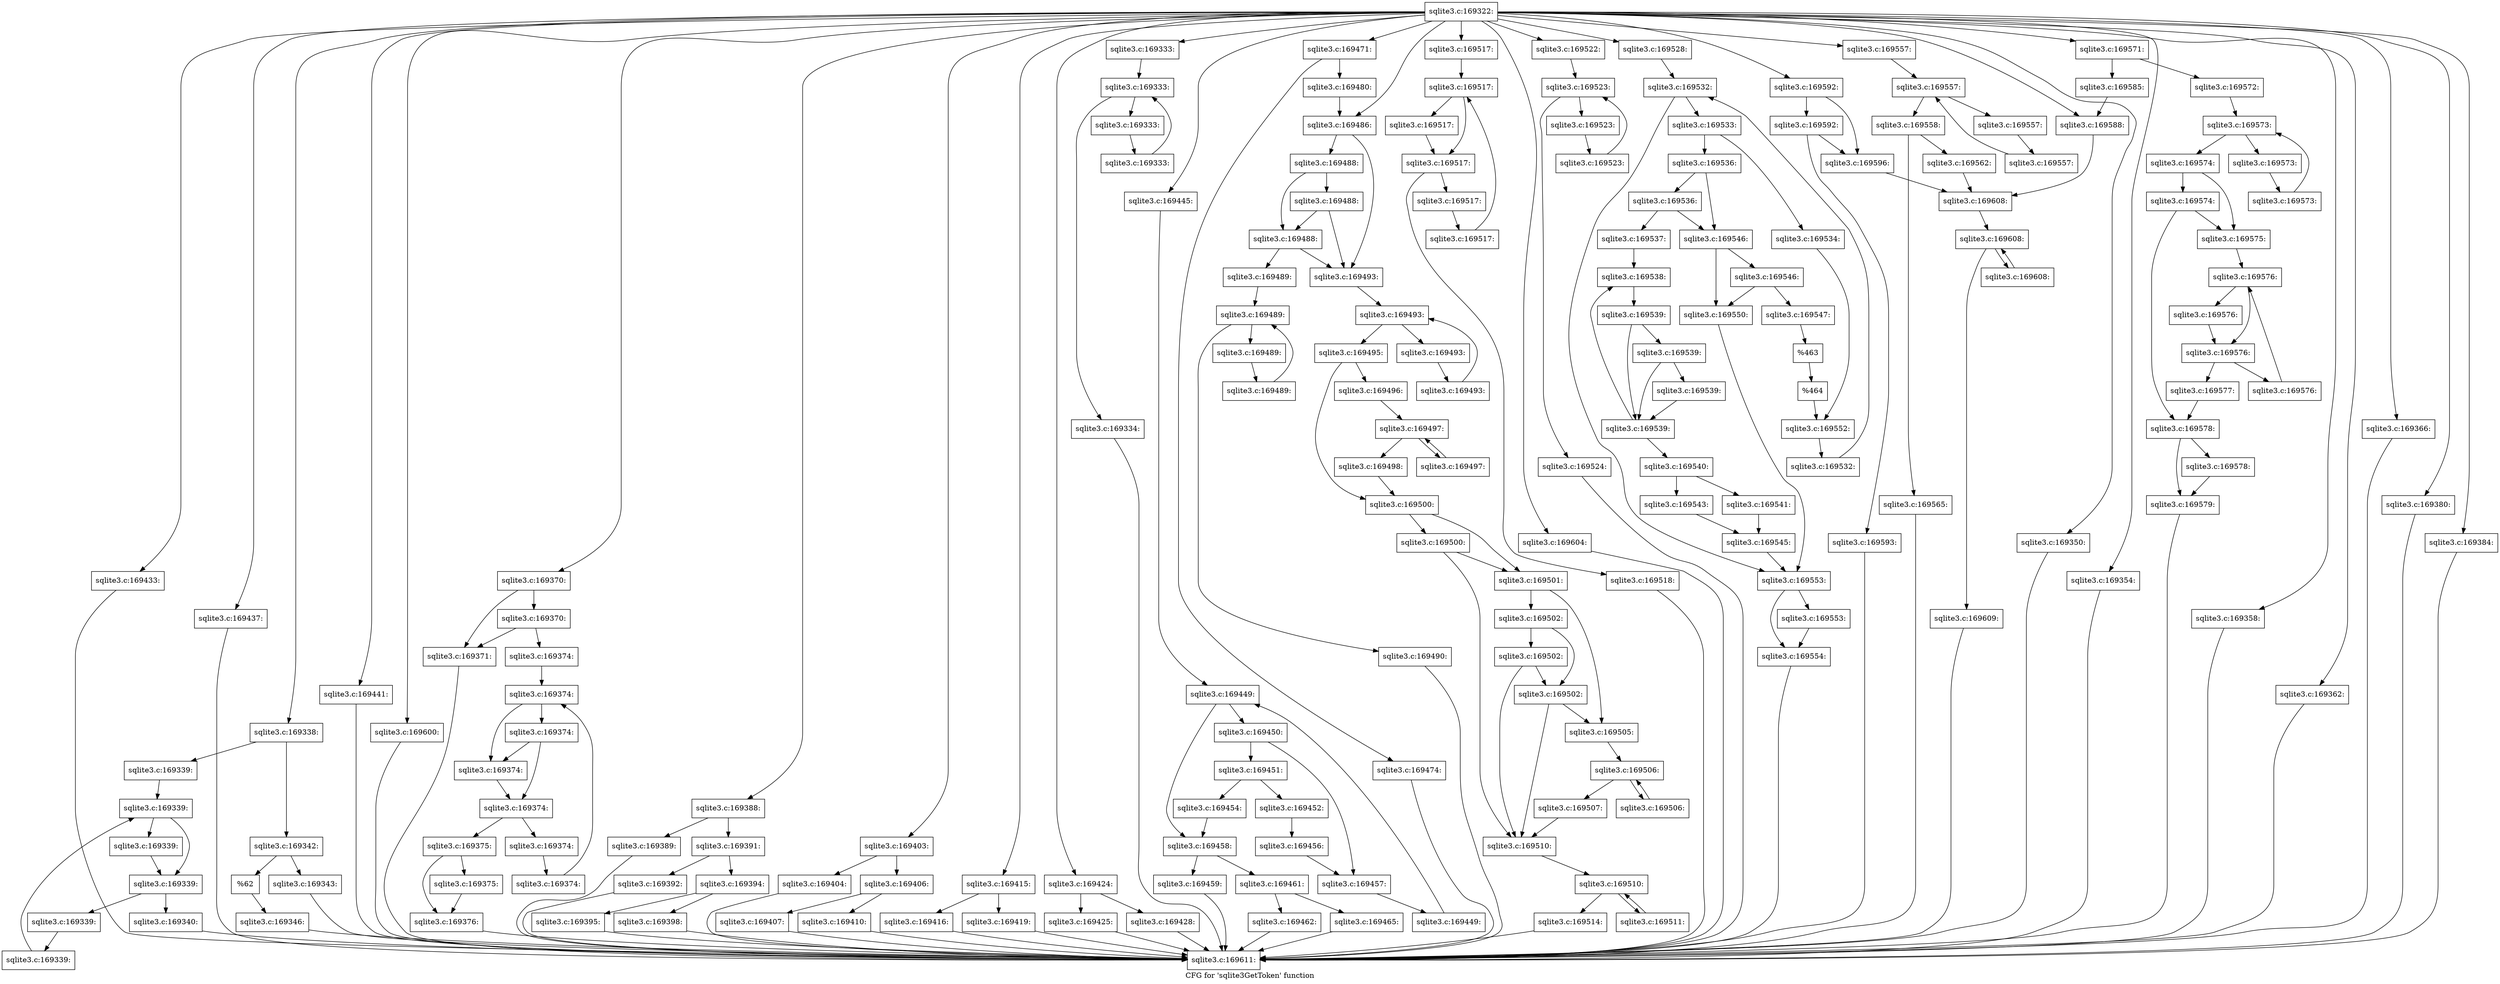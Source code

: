 digraph "CFG for 'sqlite3GetToken' function" {
	label="CFG for 'sqlite3GetToken' function";

	Node0x55c0f857fbb0 [shape=record,label="{sqlite3.c:169322:}"];
	Node0x55c0f857fbb0 -> Node0x55c0f68c8600;
	Node0x55c0f857fbb0 -> Node0x55c0f8596690;
	Node0x55c0f857fbb0 -> Node0x55c0f8597ad0;
	Node0x55c0f857fbb0 -> Node0x55c0f859a9c0;
	Node0x55c0f857fbb0 -> Node0x55c0f859ae00;
	Node0x55c0f857fbb0 -> Node0x55c0f859b240;
	Node0x55c0f857fbb0 -> Node0x55c0f859b680;
	Node0x55c0f857fbb0 -> Node0x55c0f859bac0;
	Node0x55c0f857fbb0 -> Node0x55c0f859bf00;
	Node0x55c0f857fbb0 -> Node0x55c0f859f1f0;
	Node0x55c0f857fbb0 -> Node0x55c0f859f630;
	Node0x55c0f857fbb0 -> Node0x55c0f859ff10;
	Node0x55c0f857fbb0 -> Node0x55c0f85a0910;
	Node0x55c0f857fbb0 -> Node0x55c0f85a1b60;
	Node0x55c0f857fbb0 -> Node0x55c0f85a3ef0;
	Node0x55c0f857fbb0 -> Node0x55c0f85a4d50;
	Node0x55c0f857fbb0 -> Node0x55c0f85a5e40;
	Node0x55c0f857fbb0 -> Node0x55c0f85a6280;
	Node0x55c0f857fbb0 -> Node0x55c0f85a66c0;
	Node0x55c0f857fbb0 -> Node0x55c0f85a8e80;
	Node0x55c0f857fbb0 -> Node0x55c0f85aaff0;
	Node0x55c0f857fbb0 -> Node0x55c0f85b4460;
	Node0x55c0f857fbb0 -> Node0x55c0f85b61a0;
	Node0x55c0f857fbb0 -> Node0x55c0f85b74b0;
	Node0x55c0f857fbb0 -> Node0x55c0f85bd210;
	Node0x55c0f857fbb0 -> Node0x55c0f68c8a50;
	Node0x55c0f857fbb0 -> Node0x55c0f85c3200;
	Node0x55c0f857fbb0 -> Node0x55c0f85c3550;
	Node0x55c0f857fbb0 -> Node0x55c0f85c4650;
	Node0x55c0f8596690 [shape=record,label="{sqlite3.c:169333:}"];
	Node0x55c0f8596690 -> Node0x55c0f8596930;
	Node0x55c0f8596930 [shape=record,label="{sqlite3.c:169333:}"];
	Node0x55c0f8596930 -> Node0x55c0f8596b50;
	Node0x55c0f8596930 -> Node0x55c0f8596780;
	Node0x55c0f8596b50 [shape=record,label="{sqlite3.c:169333:}"];
	Node0x55c0f8596b50 -> Node0x55c0f8596ac0;
	Node0x55c0f8596ac0 [shape=record,label="{sqlite3.c:169333:}"];
	Node0x55c0f8596ac0 -> Node0x55c0f8596930;
	Node0x55c0f8596780 [shape=record,label="{sqlite3.c:169334:}"];
	Node0x55c0f8596780 -> Node0x55c0f8592880;
	Node0x55c0f8597ad0 [shape=record,label="{sqlite3.c:169338:}"];
	Node0x55c0f8597ad0 -> Node0x55c0f8597c30;
	Node0x55c0f8597ad0 -> Node0x55c0f8597cd0;
	Node0x55c0f8597c30 [shape=record,label="{sqlite3.c:169339:}"];
	Node0x55c0f8597c30 -> Node0x55c0f85983d0;
	Node0x55c0f85983d0 [shape=record,label="{sqlite3.c:169339:}"];
	Node0x55c0f85983d0 -> Node0x55c0f8598650;
	Node0x55c0f85983d0 -> Node0x55c0f8598600;
	Node0x55c0f8598650 [shape=record,label="{sqlite3.c:169339:}"];
	Node0x55c0f8598650 -> Node0x55c0f8598600;
	Node0x55c0f8598600 [shape=record,label="{sqlite3.c:169339:}"];
	Node0x55c0f8598600 -> Node0x55c0f8598580;
	Node0x55c0f8598600 -> Node0x55c0f8598220;
	Node0x55c0f8598580 [shape=record,label="{sqlite3.c:169339:}"];
	Node0x55c0f8598580 -> Node0x55c0f85984f0;
	Node0x55c0f85984f0 [shape=record,label="{sqlite3.c:169339:}"];
	Node0x55c0f85984f0 -> Node0x55c0f85983d0;
	Node0x55c0f8598220 [shape=record,label="{sqlite3.c:169340:}"];
	Node0x55c0f8598220 -> Node0x55c0f8592880;
	Node0x55c0f8597cd0 [shape=record,label="{sqlite3.c:169342:}"];
	Node0x55c0f8597cd0 -> Node0x55c0f8599850;
	Node0x55c0f8597cd0 -> Node0x55c0f85998a0;
	Node0x55c0f8599850 [shape=record,label="{sqlite3.c:169343:}"];
	Node0x55c0f8599850 -> Node0x55c0f8592880;
	Node0x55c0f85998a0 [shape=record,label="{%62}"];
	Node0x55c0f85998a0 -> Node0x55c0f8597c80;
	Node0x55c0f8597c80 [shape=record,label="{sqlite3.c:169346:}"];
	Node0x55c0f8597c80 -> Node0x55c0f8592880;
	Node0x55c0f859a9c0 [shape=record,label="{sqlite3.c:169350:}"];
	Node0x55c0f859a9c0 -> Node0x55c0f8592880;
	Node0x55c0f859ae00 [shape=record,label="{sqlite3.c:169354:}"];
	Node0x55c0f859ae00 -> Node0x55c0f8592880;
	Node0x55c0f859b240 [shape=record,label="{sqlite3.c:169358:}"];
	Node0x55c0f859b240 -> Node0x55c0f8592880;
	Node0x55c0f859b680 [shape=record,label="{sqlite3.c:169362:}"];
	Node0x55c0f859b680 -> Node0x55c0f8592880;
	Node0x55c0f859bac0 [shape=record,label="{sqlite3.c:169366:}"];
	Node0x55c0f859bac0 -> Node0x55c0f8592880;
	Node0x55c0f859bf00 [shape=record,label="{sqlite3.c:169370:}"];
	Node0x55c0f859bf00 -> Node0x55c0f859c060;
	Node0x55c0f859bf00 -> Node0x55c0f859c100;
	Node0x55c0f859c100 [shape=record,label="{sqlite3.c:169370:}"];
	Node0x55c0f859c100 -> Node0x55c0f859c060;
	Node0x55c0f859c100 -> Node0x55c0f859c0b0;
	Node0x55c0f859c060 [shape=record,label="{sqlite3.c:169371:}"];
	Node0x55c0f859c060 -> Node0x55c0f8592880;
	Node0x55c0f859c0b0 [shape=record,label="{sqlite3.c:169374:}"];
	Node0x55c0f859c0b0 -> Node0x55c0f859d2d0;
	Node0x55c0f859d2d0 [shape=record,label="{sqlite3.c:169374:}"];
	Node0x55c0f859d2d0 -> Node0x55c0f859d5c0;
	Node0x55c0f859d2d0 -> Node0x55c0f859d610;
	Node0x55c0f859d610 [shape=record,label="{sqlite3.c:169374:}"];
	Node0x55c0f859d610 -> Node0x55c0f859d5c0;
	Node0x55c0f859d610 -> Node0x55c0f859d570;
	Node0x55c0f859d5c0 [shape=record,label="{sqlite3.c:169374:}"];
	Node0x55c0f859d5c0 -> Node0x55c0f859d570;
	Node0x55c0f859d570 [shape=record,label="{sqlite3.c:169374:}"];
	Node0x55c0f859d570 -> Node0x55c0f859d4f0;
	Node0x55c0f859d570 -> Node0x55c0f859cdb0;
	Node0x55c0f859d4f0 [shape=record,label="{sqlite3.c:169374:}"];
	Node0x55c0f859d4f0 -> Node0x55c0f859d460;
	Node0x55c0f859d460 [shape=record,label="{sqlite3.c:169374:}"];
	Node0x55c0f859d460 -> Node0x55c0f859d2d0;
	Node0x55c0f859cdb0 [shape=record,label="{sqlite3.c:169375:}"];
	Node0x55c0f859cdb0 -> Node0x55c0f859e990;
	Node0x55c0f859cdb0 -> Node0x55c0f859e9e0;
	Node0x55c0f859e990 [shape=record,label="{sqlite3.c:169375:}"];
	Node0x55c0f859e990 -> Node0x55c0f859e9e0;
	Node0x55c0f859e9e0 [shape=record,label="{sqlite3.c:169376:}"];
	Node0x55c0f859e9e0 -> Node0x55c0f8592880;
	Node0x55c0f859f1f0 [shape=record,label="{sqlite3.c:169380:}"];
	Node0x55c0f859f1f0 -> Node0x55c0f8592880;
	Node0x55c0f859f630 [shape=record,label="{sqlite3.c:169384:}"];
	Node0x55c0f859f630 -> Node0x55c0f8592880;
	Node0x55c0f859ff10 [shape=record,label="{sqlite3.c:169388:}"];
	Node0x55c0f859ff10 -> Node0x55c0f85a08c0;
	Node0x55c0f859ff10 -> Node0x55c0f85a0960;
	Node0x55c0f85a08c0 [shape=record,label="{sqlite3.c:169389:}"];
	Node0x55c0f85a08c0 -> Node0x55c0f8592880;
	Node0x55c0f85a0960 [shape=record,label="{sqlite3.c:169391:}"];
	Node0x55c0f85a0960 -> Node0x55c0f85a1350;
	Node0x55c0f85a0960 -> Node0x55c0f85a13f0;
	Node0x55c0f85a1350 [shape=record,label="{sqlite3.c:169392:}"];
	Node0x55c0f85a1350 -> Node0x55c0f8592880;
	Node0x55c0f85a13f0 [shape=record,label="{sqlite3.c:169394:}"];
	Node0x55c0f85a13f0 -> Node0x55c0f85a1b10;
	Node0x55c0f85a13f0 -> Node0x55c0f85a1bb0;
	Node0x55c0f85a1b10 [shape=record,label="{sqlite3.c:169395:}"];
	Node0x55c0f85a1b10 -> Node0x55c0f8592880;
	Node0x55c0f85a1bb0 [shape=record,label="{sqlite3.c:169398:}"];
	Node0x55c0f85a1bb0 -> Node0x55c0f8592880;
	Node0x55c0f85a0910 [shape=record,label="{sqlite3.c:169403:}"];
	Node0x55c0f85a0910 -> Node0x55c0f85a13a0;
	Node0x55c0f85a0910 -> Node0x55c0f85a2820;
	Node0x55c0f85a13a0 [shape=record,label="{sqlite3.c:169404:}"];
	Node0x55c0f85a13a0 -> Node0x55c0f8592880;
	Node0x55c0f85a2820 [shape=record,label="{sqlite3.c:169406:}"];
	Node0x55c0f85a2820 -> Node0x55c0f85a3210;
	Node0x55c0f85a2820 -> Node0x55c0f85a32b0;
	Node0x55c0f85a3210 [shape=record,label="{sqlite3.c:169407:}"];
	Node0x55c0f85a3210 -> Node0x55c0f8592880;
	Node0x55c0f85a32b0 [shape=record,label="{sqlite3.c:169410:}"];
	Node0x55c0f85a32b0 -> Node0x55c0f8592880;
	Node0x55c0f85a1b60 [shape=record,label="{sqlite3.c:169415:}"];
	Node0x55c0f85a1b60 -> Node0x55c0f85a3260;
	Node0x55c0f85a1b60 -> Node0x55c0f85a3f40;
	Node0x55c0f85a3260 [shape=record,label="{sqlite3.c:169416:}"];
	Node0x55c0f85a3260 -> Node0x55c0f8592880;
	Node0x55c0f85a3f40 [shape=record,label="{sqlite3.c:169419:}"];
	Node0x55c0f85a3f40 -> Node0x55c0f8592880;
	Node0x55c0f85a3ef0 [shape=record,label="{sqlite3.c:169424:}"];
	Node0x55c0f85a3ef0 -> Node0x55c0f85a4d00;
	Node0x55c0f85a3ef0 -> Node0x55c0f85a4da0;
	Node0x55c0f85a4d00 [shape=record,label="{sqlite3.c:169425:}"];
	Node0x55c0f85a4d00 -> Node0x55c0f8592880;
	Node0x55c0f85a4da0 [shape=record,label="{sqlite3.c:169428:}"];
	Node0x55c0f85a4da0 -> Node0x55c0f8592880;
	Node0x55c0f85a4d50 [shape=record,label="{sqlite3.c:169433:}"];
	Node0x55c0f85a4d50 -> Node0x55c0f8592880;
	Node0x55c0f85a5e40 [shape=record,label="{sqlite3.c:169437:}"];
	Node0x55c0f85a5e40 -> Node0x55c0f8592880;
	Node0x55c0f85a6280 [shape=record,label="{sqlite3.c:169441:}"];
	Node0x55c0f85a6280 -> Node0x55c0f8592880;
	Node0x55c0f85a66c0 [shape=record,label="{sqlite3.c:169445:}"];
	Node0x55c0f85a66c0 -> Node0x55c0f85a6f30;
	Node0x55c0f85a6f30 [shape=record,label="{sqlite3.c:169449:}"];
	Node0x55c0f85a6f30 -> Node0x55c0f85a7150;
	Node0x55c0f85a6f30 -> Node0x55c0f85a6d80;
	Node0x55c0f85a7150 [shape=record,label="{sqlite3.c:169450:}"];
	Node0x55c0f85a7150 -> Node0x55c0f85a7910;
	Node0x55c0f85a7150 -> Node0x55c0f85a7960;
	Node0x55c0f85a7910 [shape=record,label="{sqlite3.c:169451:}"];
	Node0x55c0f85a7910 -> Node0x55c0f85a7d70;
	Node0x55c0f85a7910 -> Node0x55c0f85a7e10;
	Node0x55c0f85a7d70 [shape=record,label="{sqlite3.c:169452:}"];
	Node0x55c0f85a7d70 -> Node0x55c0f85a7dc0;
	Node0x55c0f85a7e10 [shape=record,label="{sqlite3.c:169454:}"];
	Node0x55c0f85a7e10 -> Node0x55c0f85a6d80;
	Node0x55c0f85a7dc0 [shape=record,label="{sqlite3.c:169456:}"];
	Node0x55c0f85a7dc0 -> Node0x55c0f85a7960;
	Node0x55c0f85a7960 [shape=record,label="{sqlite3.c:169457:}"];
	Node0x55c0f85a7960 -> Node0x55c0f85a70c0;
	Node0x55c0f85a70c0 [shape=record,label="{sqlite3.c:169449:}"];
	Node0x55c0f85a70c0 -> Node0x55c0f85a6f30;
	Node0x55c0f85a6d80 [shape=record,label="{sqlite3.c:169458:}"];
	Node0x55c0f85a6d80 -> Node0x55c0f85a8e30;
	Node0x55c0f85a6d80 -> Node0x55c0f85a8ed0;
	Node0x55c0f85a8e30 [shape=record,label="{sqlite3.c:169459:}"];
	Node0x55c0f85a8e30 -> Node0x55c0f8592880;
	Node0x55c0f85a8ed0 [shape=record,label="{sqlite3.c:169461:}"];
	Node0x55c0f85a8ed0 -> Node0x55c0f85a96e0;
	Node0x55c0f85a8ed0 -> Node0x55c0f85a9780;
	Node0x55c0f85a96e0 [shape=record,label="{sqlite3.c:169462:}"];
	Node0x55c0f85a96e0 -> Node0x55c0f8592880;
	Node0x55c0f85a9780 [shape=record,label="{sqlite3.c:169465:}"];
	Node0x55c0f85a9780 -> Node0x55c0f8592880;
	Node0x55c0f85a8e80 [shape=record,label="{sqlite3.c:169471:}"];
	Node0x55c0f85a8e80 -> Node0x55c0f85aa590;
	Node0x55c0f85a8e80 -> Node0x55c0f85a9730;
	Node0x55c0f85a9730 [shape=record,label="{sqlite3.c:169474:}"];
	Node0x55c0f85a9730 -> Node0x55c0f8592880;
	Node0x55c0f85aa590 [shape=record,label="{sqlite3.c:169480:}"];
	Node0x55c0f85aa590 -> Node0x55c0f85aaff0;
	Node0x55c0f85aaff0 [shape=record,label="{sqlite3.c:169486:}"];
	Node0x55c0f85aaff0 -> Node0x55c0f85ab4a0;
	Node0x55c0f85aaff0 -> Node0x55c0f85ab3d0;
	Node0x55c0f85ab4a0 [shape=record,label="{sqlite3.c:169488:}"];
	Node0x55c0f85ab4a0 -> Node0x55c0f85ab420;
	Node0x55c0f85ab4a0 -> Node0x55c0f85ab980;
	Node0x55c0f85ab980 [shape=record,label="{sqlite3.c:169488:}"];
	Node0x55c0f85ab980 -> Node0x55c0f85ab420;
	Node0x55c0f85ab980 -> Node0x55c0f85ab3d0;
	Node0x55c0f85ab420 [shape=record,label="{sqlite3.c:169488:}"];
	Node0x55c0f85ab420 -> Node0x55c0f85ab380;
	Node0x55c0f85ab420 -> Node0x55c0f85ab3d0;
	Node0x55c0f85ab380 [shape=record,label="{sqlite3.c:169489:}"];
	Node0x55c0f85ab380 -> Node0x55c0f85ac950;
	Node0x55c0f85ac950 [shape=record,label="{sqlite3.c:169489:}"];
	Node0x55c0f85ac950 -> Node0x55c0f85acb70;
	Node0x55c0f85ac950 -> Node0x55c0f85ac7a0;
	Node0x55c0f85acb70 [shape=record,label="{sqlite3.c:169489:}"];
	Node0x55c0f85acb70 -> Node0x55c0f85acae0;
	Node0x55c0f85acae0 [shape=record,label="{sqlite3.c:169489:}"];
	Node0x55c0f85acae0 -> Node0x55c0f85ac950;
	Node0x55c0f85ac7a0 [shape=record,label="{sqlite3.c:169490:}"];
	Node0x55c0f85ac7a0 -> Node0x55c0f8592880;
	Node0x55c0f85ab3d0 [shape=record,label="{sqlite3.c:169493:}"];
	Node0x55c0f85ab3d0 -> Node0x55c0f85ada10;
	Node0x55c0f85ada10 [shape=record,label="{sqlite3.c:169493:}"];
	Node0x55c0f85ada10 -> Node0x55c0f85adc30;
	Node0x55c0f85ada10 -> Node0x55c0f85ad860;
	Node0x55c0f85adc30 [shape=record,label="{sqlite3.c:169493:}"];
	Node0x55c0f85adc30 -> Node0x55c0f85adba0;
	Node0x55c0f85adba0 [shape=record,label="{sqlite3.c:169493:}"];
	Node0x55c0f85adba0 -> Node0x55c0f85ada10;
	Node0x55c0f85ad860 [shape=record,label="{sqlite3.c:169495:}"];
	Node0x55c0f85ad860 -> Node0x55c0f85ae7a0;
	Node0x55c0f85ad860 -> Node0x55c0f85ae7f0;
	Node0x55c0f85ae7a0 [shape=record,label="{sqlite3.c:169496:}"];
	Node0x55c0f85ae7a0 -> Node0x55c0f85aef30;
	Node0x55c0f85aef30 [shape=record,label="{sqlite3.c:169497:}"];
	Node0x55c0f85aef30 -> Node0x55c0f85af6a0;
	Node0x55c0f85aef30 -> Node0x55c0f85af090;
	Node0x55c0f85af6a0 [shape=record,label="{sqlite3.c:169497:}"];
	Node0x55c0f85af6a0 -> Node0x55c0f85aef30;
	Node0x55c0f85af090 [shape=record,label="{sqlite3.c:169498:}"];
	Node0x55c0f85af090 -> Node0x55c0f85ae7f0;
	Node0x55c0f85ae7f0 [shape=record,label="{sqlite3.c:169500:}"];
	Node0x55c0f85ae7f0 -> Node0x55c0f85afe70;
	Node0x55c0f85ae7f0 -> Node0x55c0f85afef0;
	Node0x55c0f85afef0 [shape=record,label="{sqlite3.c:169500:}"];
	Node0x55c0f85afef0 -> Node0x55c0f85afe70;
	Node0x55c0f85afef0 -> Node0x55c0f85afe20;
	Node0x55c0f85afe70 [shape=record,label="{sqlite3.c:169501:}"];
	Node0x55c0f85afe70 -> Node0x55c0f85afdd0;
	Node0x55c0f85afe70 -> Node0x55c0f85b0980;
	Node0x55c0f85b0980 [shape=record,label="{sqlite3.c:169502:}"];
	Node0x55c0f85b0980 -> Node0x55c0f85b1090;
	Node0x55c0f85b0980 -> Node0x55c0f85b1110;
	Node0x55c0f85b1110 [shape=record,label="{sqlite3.c:169502:}"];
	Node0x55c0f85b1110 -> Node0x55c0f85b1090;
	Node0x55c0f85b1110 -> Node0x55c0f85afe20;
	Node0x55c0f85b1090 [shape=record,label="{sqlite3.c:169502:}"];
	Node0x55c0f85b1090 -> Node0x55c0f85afdd0;
	Node0x55c0f85b1090 -> Node0x55c0f85afe20;
	Node0x55c0f85afdd0 [shape=record,label="{sqlite3.c:169505:}"];
	Node0x55c0f85afdd0 -> Node0x55c0f85b26d0;
	Node0x55c0f85b26d0 [shape=record,label="{sqlite3.c:169506:}"];
	Node0x55c0f85b26d0 -> Node0x55c0f85b2e40;
	Node0x55c0f85b26d0 -> Node0x55c0f85b2830;
	Node0x55c0f85b2e40 [shape=record,label="{sqlite3.c:169506:}"];
	Node0x55c0f85b2e40 -> Node0x55c0f85b26d0;
	Node0x55c0f85b2830 [shape=record,label="{sqlite3.c:169507:}"];
	Node0x55c0f85b2830 -> Node0x55c0f85afe20;
	Node0x55c0f85afe20 [shape=record,label="{sqlite3.c:169510:}"];
	Node0x55c0f85afe20 -> Node0x55c0f85b3530;
	Node0x55c0f85b3530 [shape=record,label="{sqlite3.c:169510:}"];
	Node0x55c0f85b3530 -> Node0x55c0f85b3d10;
	Node0x55c0f85b3530 -> Node0x55c0f85b3690;
	Node0x55c0f85b3d10 [shape=record,label="{sqlite3.c:169511:}"];
	Node0x55c0f85b3d10 -> Node0x55c0f85b3530;
	Node0x55c0f85b3690 [shape=record,label="{sqlite3.c:169514:}"];
	Node0x55c0f85b3690 -> Node0x55c0f8592880;
	Node0x55c0f85b4460 [shape=record,label="{sqlite3.c:169517:}"];
	Node0x55c0f85b4460 -> Node0x55c0f85b4a70;
	Node0x55c0f85b4a70 [shape=record,label="{sqlite3.c:169517:}"];
	Node0x55c0f85b4a70 -> Node0x55c0f85b4d60;
	Node0x55c0f85b4a70 -> Node0x55c0f85b4d10;
	Node0x55c0f85b4d60 [shape=record,label="{sqlite3.c:169517:}"];
	Node0x55c0f85b4d60 -> Node0x55c0f85b4d10;
	Node0x55c0f85b4d10 [shape=record,label="{sqlite3.c:169517:}"];
	Node0x55c0f85b4d10 -> Node0x55c0f85b4c90;
	Node0x55c0f85b4d10 -> Node0x55c0f85b4550;
	Node0x55c0f85b4c90 [shape=record,label="{sqlite3.c:169517:}"];
	Node0x55c0f85b4c90 -> Node0x55c0f85b4c00;
	Node0x55c0f85b4c00 [shape=record,label="{sqlite3.c:169517:}"];
	Node0x55c0f85b4c00 -> Node0x55c0f85b4a70;
	Node0x55c0f85b4550 [shape=record,label="{sqlite3.c:169518:}"];
	Node0x55c0f85b4550 -> Node0x55c0f8592880;
	Node0x55c0f85b61a0 [shape=record,label="{sqlite3.c:169522:}"];
	Node0x55c0f85b61a0 -> Node0x55c0f85b6600;
	Node0x55c0f85b6600 [shape=record,label="{sqlite3.c:169523:}"];
	Node0x55c0f85b6600 -> Node0x55c0f85b6820;
	Node0x55c0f85b6600 -> Node0x55c0f85b6450;
	Node0x55c0f85b6820 [shape=record,label="{sqlite3.c:169523:}"];
	Node0x55c0f85b6820 -> Node0x55c0f85b6790;
	Node0x55c0f85b6790 [shape=record,label="{sqlite3.c:169523:}"];
	Node0x55c0f85b6790 -> Node0x55c0f85b6600;
	Node0x55c0f85b6450 [shape=record,label="{sqlite3.c:169524:}"];
	Node0x55c0f85b6450 -> Node0x55c0f8592880;
	Node0x55c0f85b74b0 [shape=record,label="{sqlite3.c:169528:}"];
	Node0x55c0f85b74b0 -> Node0x55c0f85b7cc0;
	Node0x55c0f85b7cc0 [shape=record,label="{sqlite3.c:169532:}"];
	Node0x55c0f85b7cc0 -> Node0x55c0f85b7ee0;
	Node0x55c0f85b7cc0 -> Node0x55c0f85b7b10;
	Node0x55c0f85b7ee0 [shape=record,label="{sqlite3.c:169533:}"];
	Node0x55c0f85b7ee0 -> Node0x55c0f85b86a0;
	Node0x55c0f85b7ee0 -> Node0x55c0f85b8740;
	Node0x55c0f85b86a0 [shape=record,label="{sqlite3.c:169534:}"];
	Node0x55c0f85b86a0 -> Node0x55c0f85b86f0;
	Node0x55c0f85b8740 [shape=record,label="{sqlite3.c:169536:}"];
	Node0x55c0f85b8740 -> Node0x55c0f85b90d0;
	Node0x55c0f85b8740 -> Node0x55c0f85b9080;
	Node0x55c0f85b90d0 [shape=record,label="{sqlite3.c:169536:}"];
	Node0x55c0f85b90d0 -> Node0x55c0f85b8fe0;
	Node0x55c0f85b90d0 -> Node0x55c0f85b9080;
	Node0x55c0f85b8fe0 [shape=record,label="{sqlite3.c:169537:}"];
	Node0x55c0f85b8fe0 -> Node0x55c0f85b9780;
	Node0x55c0f85b9780 [shape=record,label="{sqlite3.c:169538:}"];
	Node0x55c0f85b9780 -> Node0x55c0f85b9730;
	Node0x55c0f85b9730 [shape=record,label="{sqlite3.c:169539:}"];
	Node0x55c0f85b9730 -> Node0x55c0f85b9c70;
	Node0x55c0f85b9730 -> Node0x55c0f85b9bd0;
	Node0x55c0f85b9c70 [shape=record,label="{sqlite3.c:169539:}"];
	Node0x55c0f85b9c70 -> Node0x55c0f85b9bd0;
	Node0x55c0f85b9c70 -> Node0x55c0f85b9c20;
	Node0x55c0f85b9c20 [shape=record,label="{sqlite3.c:169539:}"];
	Node0x55c0f85b9c20 -> Node0x55c0f85b9bd0;
	Node0x55c0f85b9bd0 [shape=record,label="{sqlite3.c:169539:}"];
	Node0x55c0f85b9bd0 -> Node0x55c0f85b9780;
	Node0x55c0f85b9bd0 -> Node0x55c0f85b96e0;
	Node0x55c0f85b96e0 [shape=record,label="{sqlite3.c:169540:}"];
	Node0x55c0f85b96e0 -> Node0x55c0f85bad30;
	Node0x55c0f85b96e0 -> Node0x55c0f85badd0;
	Node0x55c0f85bad30 [shape=record,label="{sqlite3.c:169541:}"];
	Node0x55c0f85bad30 -> Node0x55c0f85bad80;
	Node0x55c0f85badd0 [shape=record,label="{sqlite3.c:169543:}"];
	Node0x55c0f85badd0 -> Node0x55c0f85bad80;
	Node0x55c0f85bad80 [shape=record,label="{sqlite3.c:169545:}"];
	Node0x55c0f85bad80 -> Node0x55c0f85b7b10;
	Node0x55c0f85b9080 [shape=record,label="{sqlite3.c:169546:}"];
	Node0x55c0f85b9080 -> Node0x55c0f85bb870;
	Node0x55c0f85b9080 -> Node0x55c0f85bb820;
	Node0x55c0f85bb870 [shape=record,label="{sqlite3.c:169546:}"];
	Node0x55c0f85bb870 -> Node0x55c0f85bb780;
	Node0x55c0f85bb870 -> Node0x55c0f85bb820;
	Node0x55c0f85bb780 [shape=record,label="{sqlite3.c:169547:}"];
	Node0x55c0f85bb780 -> Node0x55c0f85bb7d0;
	Node0x55c0f85bb820 [shape=record,label="{sqlite3.c:169550:}"];
	Node0x55c0f85bb820 -> Node0x55c0f85b7b10;
	Node0x55c0f85bb7d0 [shape=record,label="{%463}"];
	Node0x55c0f85bb7d0 -> Node0x55c0f85b9030;
	Node0x55c0f85b9030 [shape=record,label="{%464}"];
	Node0x55c0f85b9030 -> Node0x55c0f85b86f0;
	Node0x55c0f85b86f0 [shape=record,label="{sqlite3.c:169552:}"];
	Node0x55c0f85b86f0 -> Node0x55c0f85b7e50;
	Node0x55c0f85b7e50 [shape=record,label="{sqlite3.c:169532:}"];
	Node0x55c0f85b7e50 -> Node0x55c0f85b7cc0;
	Node0x55c0f85b7b10 [shape=record,label="{sqlite3.c:169553:}"];
	Node0x55c0f85b7b10 -> Node0x55c0f85bcb10;
	Node0x55c0f85b7b10 -> Node0x55c0f85bcb60;
	Node0x55c0f85bcb10 [shape=record,label="{sqlite3.c:169553:}"];
	Node0x55c0f85bcb10 -> Node0x55c0f85bcb60;
	Node0x55c0f85bcb60 [shape=record,label="{sqlite3.c:169554:}"];
	Node0x55c0f85bcb60 -> Node0x55c0f8592880;
	Node0x55c0f85bd210 [shape=record,label="{sqlite3.c:169557:}"];
	Node0x55c0f85bd210 -> Node0x55c0f85bd4b0;
	Node0x55c0f85bd4b0 [shape=record,label="{sqlite3.c:169557:}"];
	Node0x55c0f85bd4b0 -> Node0x55c0f85bd6d0;
	Node0x55c0f85bd4b0 -> Node0x55c0f85bd300;
	Node0x55c0f85bd6d0 [shape=record,label="{sqlite3.c:169557:}"];
	Node0x55c0f85bd6d0 -> Node0x55c0f85bd640;
	Node0x55c0f85bd640 [shape=record,label="{sqlite3.c:169557:}"];
	Node0x55c0f85bd640 -> Node0x55c0f85bd4b0;
	Node0x55c0f85bd300 [shape=record,label="{sqlite3.c:169558:}"];
	Node0x55c0f85bd300 -> Node0x55c0f85be270;
	Node0x55c0f85bd300 -> Node0x55c0f85be2c0;
	Node0x55c0f85be270 [shape=record,label="{sqlite3.c:169562:}"];
	Node0x55c0f85be270 -> Node0x55c0f8595fa0;
	Node0x55c0f85be2c0 [shape=record,label="{sqlite3.c:169565:}"];
	Node0x55c0f85be2c0 -> Node0x55c0f8592880;
	Node0x55c0f68c8a50 [shape=record,label="{sqlite3.c:169571:}"];
	Node0x55c0f68c8a50 -> Node0x55c0f85bf5d0;
	Node0x55c0f68c8a50 -> Node0x55c0f85bf9d0;
	Node0x55c0f85bf5d0 [shape=record,label="{sqlite3.c:169572:}"];
	Node0x55c0f85bf5d0 -> Node0x55c0f85c0060;
	Node0x55c0f85c0060 [shape=record,label="{sqlite3.c:169573:}"];
	Node0x55c0f85c0060 -> Node0x55c0f85c01a0;
	Node0x55c0f85c0060 -> Node0x55c0f85bfeb0;
	Node0x55c0f85c01a0 [shape=record,label="{sqlite3.c:169573:}"];
	Node0x55c0f85c01a0 -> Node0x55c0f85c0110;
	Node0x55c0f85c0110 [shape=record,label="{sqlite3.c:169573:}"];
	Node0x55c0f85c0110 -> Node0x55c0f85c0060;
	Node0x55c0f85bfeb0 [shape=record,label="{sqlite3.c:169574:}"];
	Node0x55c0f85bfeb0 -> Node0x55c0f85c0bc0;
	Node0x55c0f85bfeb0 -> Node0x55c0f85c0c60;
	Node0x55c0f85c0c60 [shape=record,label="{sqlite3.c:169574:}"];
	Node0x55c0f85c0c60 -> Node0x55c0f85c0bc0;
	Node0x55c0f85c0c60 -> Node0x55c0f85c0c10;
	Node0x55c0f85c0bc0 [shape=record,label="{sqlite3.c:169575:}"];
	Node0x55c0f85c0bc0 -> Node0x55c0f85c1670;
	Node0x55c0f85c1670 [shape=record,label="{sqlite3.c:169576:}"];
	Node0x55c0f85c1670 -> Node0x55c0f85c18a0;
	Node0x55c0f85c1670 -> Node0x55c0f85c1850;
	Node0x55c0f85c18a0 [shape=record,label="{sqlite3.c:169576:}"];
	Node0x55c0f85c18a0 -> Node0x55c0f85c1850;
	Node0x55c0f85c1850 [shape=record,label="{sqlite3.c:169576:}"];
	Node0x55c0f85c1850 -> Node0x55c0f85c22e0;
	Node0x55c0f85c1850 -> Node0x55c0f85c17d0;
	Node0x55c0f85c22e0 [shape=record,label="{sqlite3.c:169576:}"];
	Node0x55c0f85c22e0 -> Node0x55c0f85c1670;
	Node0x55c0f85c17d0 [shape=record,label="{sqlite3.c:169577:}"];
	Node0x55c0f85c17d0 -> Node0x55c0f85c0c10;
	Node0x55c0f85c0c10 [shape=record,label="{sqlite3.c:169578:}"];
	Node0x55c0f85c0c10 -> Node0x55c0f85c27e0;
	Node0x55c0f85c0c10 -> Node0x55c0f85c2830;
	Node0x55c0f85c27e0 [shape=record,label="{sqlite3.c:169578:}"];
	Node0x55c0f85c27e0 -> Node0x55c0f85c2830;
	Node0x55c0f85c2830 [shape=record,label="{sqlite3.c:169579:}"];
	Node0x55c0f85c2830 -> Node0x55c0f8592880;
	Node0x55c0f85bf9d0 [shape=record,label="{sqlite3.c:169585:}"];
	Node0x55c0f85bf9d0 -> Node0x55c0f85c3200;
	Node0x55c0f85c3200 [shape=record,label="{sqlite3.c:169588:}"];
	Node0x55c0f85c3200 -> Node0x55c0f8595fa0;
	Node0x55c0f85c3550 [shape=record,label="{sqlite3.c:169592:}"];
	Node0x55c0f85c3550 -> Node0x55c0f85c3750;
	Node0x55c0f85c3550 -> Node0x55c0f85c3700;
	Node0x55c0f85c3750 [shape=record,label="{sqlite3.c:169592:}"];
	Node0x55c0f85c3750 -> Node0x55c0f85c36b0;
	Node0x55c0f85c3750 -> Node0x55c0f85c3700;
	Node0x55c0f85c36b0 [shape=record,label="{sqlite3.c:169593:}"];
	Node0x55c0f85c36b0 -> Node0x55c0f8592880;
	Node0x55c0f85c3700 [shape=record,label="{sqlite3.c:169596:}"];
	Node0x55c0f85c3700 -> Node0x55c0f8595fa0;
	Node0x55c0f85c4650 [shape=record,label="{sqlite3.c:169600:}"];
	Node0x55c0f85c4650 -> Node0x55c0f8592880;
	Node0x55c0f68c8600 [shape=record,label="{sqlite3.c:169604:}"];
	Node0x55c0f68c8600 -> Node0x55c0f8592880;
	Node0x55c0f8595fa0 [shape=record,label="{sqlite3.c:169608:}"];
	Node0x55c0f8595fa0 -> Node0x55c0f85c4f10;
	Node0x55c0f85c4f10 [shape=record,label="{sqlite3.c:169608:}"];
	Node0x55c0f85c4f10 -> Node0x55c0f85c56f0;
	Node0x55c0f85c4f10 -> Node0x55c0f85c5070;
	Node0x55c0f85c56f0 [shape=record,label="{sqlite3.c:169608:}"];
	Node0x55c0f85c56f0 -> Node0x55c0f85c4f10;
	Node0x55c0f85c5070 [shape=record,label="{sqlite3.c:169609:}"];
	Node0x55c0f85c5070 -> Node0x55c0f8592880;
	Node0x55c0f8592880 [shape=record,label="{sqlite3.c:169611:}"];
}
